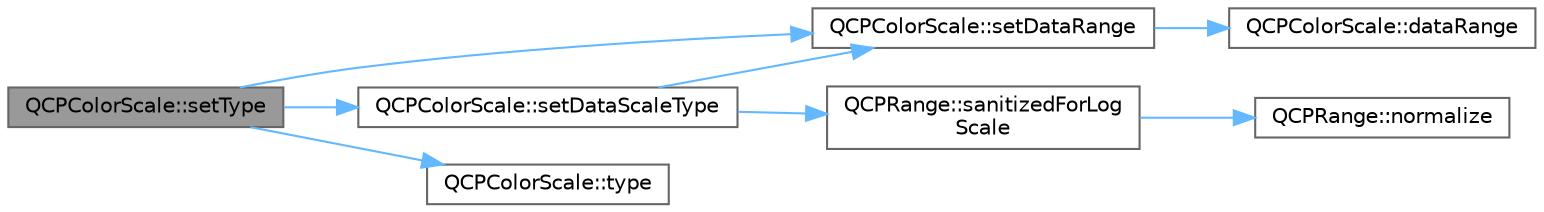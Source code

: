 digraph "QCPColorScale::setType"
{
 // LATEX_PDF_SIZE
  bgcolor="transparent";
  edge [fontname=Helvetica,fontsize=10,labelfontname=Helvetica,labelfontsize=10];
  node [fontname=Helvetica,fontsize=10,shape=box,height=0.2,width=0.4];
  rankdir="LR";
  Node1 [label="QCPColorScale::setType",height=0.2,width=0.4,color="gray40", fillcolor="grey60", style="filled", fontcolor="black",tooltip=" "];
  Node1 -> Node2 [color="steelblue1",style="solid"];
  Node2 [label="QCPColorScale::setDataRange",height=0.2,width=0.4,color="grey40", fillcolor="white", style="filled",URL="$class_q_c_p_color_scale.html#abe88633003a26d1e756aa74984587fef",tooltip=" "];
  Node2 -> Node3 [color="steelblue1",style="solid"];
  Node3 [label="QCPColorScale::dataRange",height=0.2,width=0.4,color="grey40", fillcolor="white", style="filled",URL="$class_q_c_p_color_scale.html#a51f5756f99867bd91e570eddefeb1ef4",tooltip=" "];
  Node1 -> Node4 [color="steelblue1",style="solid"];
  Node4 [label="QCPColorScale::setDataScaleType",height=0.2,width=0.4,color="grey40", fillcolor="white", style="filled",URL="$class_q_c_p_color_scale.html#aeb6107d67dd7325145b2498abae67fc3",tooltip=" "];
  Node4 -> Node5 [color="steelblue1",style="solid"];
  Node5 [label="QCPRange::sanitizedForLog\lScale",height=0.2,width=0.4,color="grey40", fillcolor="white", style="filled",URL="$class_q_c_p_range.html#a3d66288d66e1d6df3636075eb42502ee",tooltip=" "];
  Node5 -> Node6 [color="steelblue1",style="solid"];
  Node6 [label="QCPRange::normalize",height=0.2,width=0.4,color="grey40", fillcolor="white", style="filled",URL="$class_q_c_p_range.html#af914a7740269b0604d0827c634a878a9",tooltip=" "];
  Node4 -> Node2 [color="steelblue1",style="solid"];
  Node1 -> Node7 [color="steelblue1",style="solid"];
  Node7 [label="QCPColorScale::type",height=0.2,width=0.4,color="grey40", fillcolor="white", style="filled",URL="$class_q_c_p_color_scale.html#a85d7e286fbfc0c04c4b480aff3cb66fb",tooltip=" "];
}
